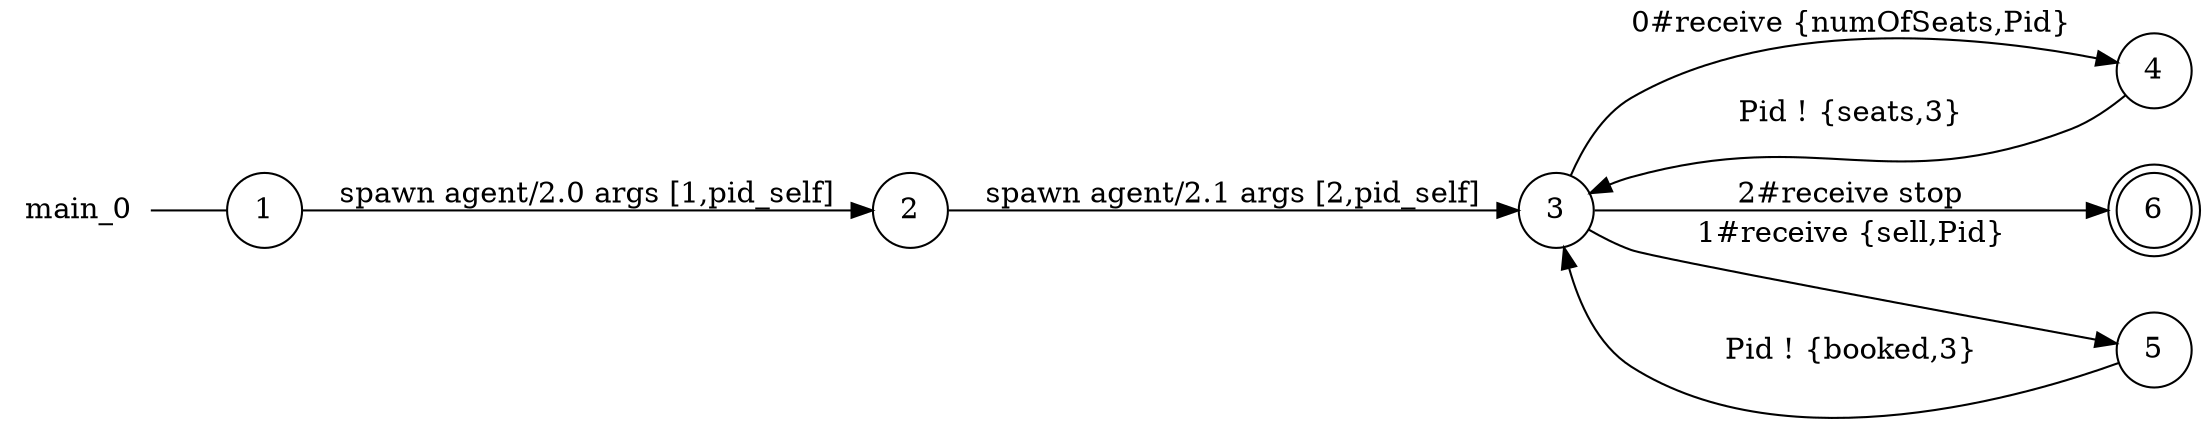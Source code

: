 digraph main_0 {
	rankdir="LR";
	n_0 [label="main_0", shape="plaintext"];
	n_1 [id="8", shape=doublecircle, label="6"];
	n_2 [id="1", shape=circle, label="1"];
	n_0 -> n_2 [arrowhead=none];
	n_3 [id="4", shape=circle, label="2"];
	n_4 [id="6", shape=circle, label="4"];
	n_5 [id="2", shape=circle, label="3"];
	n_6 [id="5", shape=circle, label="5"];

	n_4 -> n_5 [id="[$e|13]", label="Pid ! {seats,3}"];
	n_6 -> n_5 [id="[$e|9]", label="Pid ! {booked,3}"];
	n_3 -> n_5 [id="[$e|14]", label="spawn agent/2.1 args [2,pid_self]"];
	n_2 -> n_3 [id="[$e|5]", label="spawn agent/2.0 args [1,pid_self]"];
	n_5 -> n_4 [id="[$e|8]", label="0#receive {numOfSeats,Pid}"];
	n_5 -> n_1 [id="[$e|12]", label="2#receive stop"];
	n_5 -> n_6 [id="[$e|2]", label="1#receive {sell,Pid}"];
}
